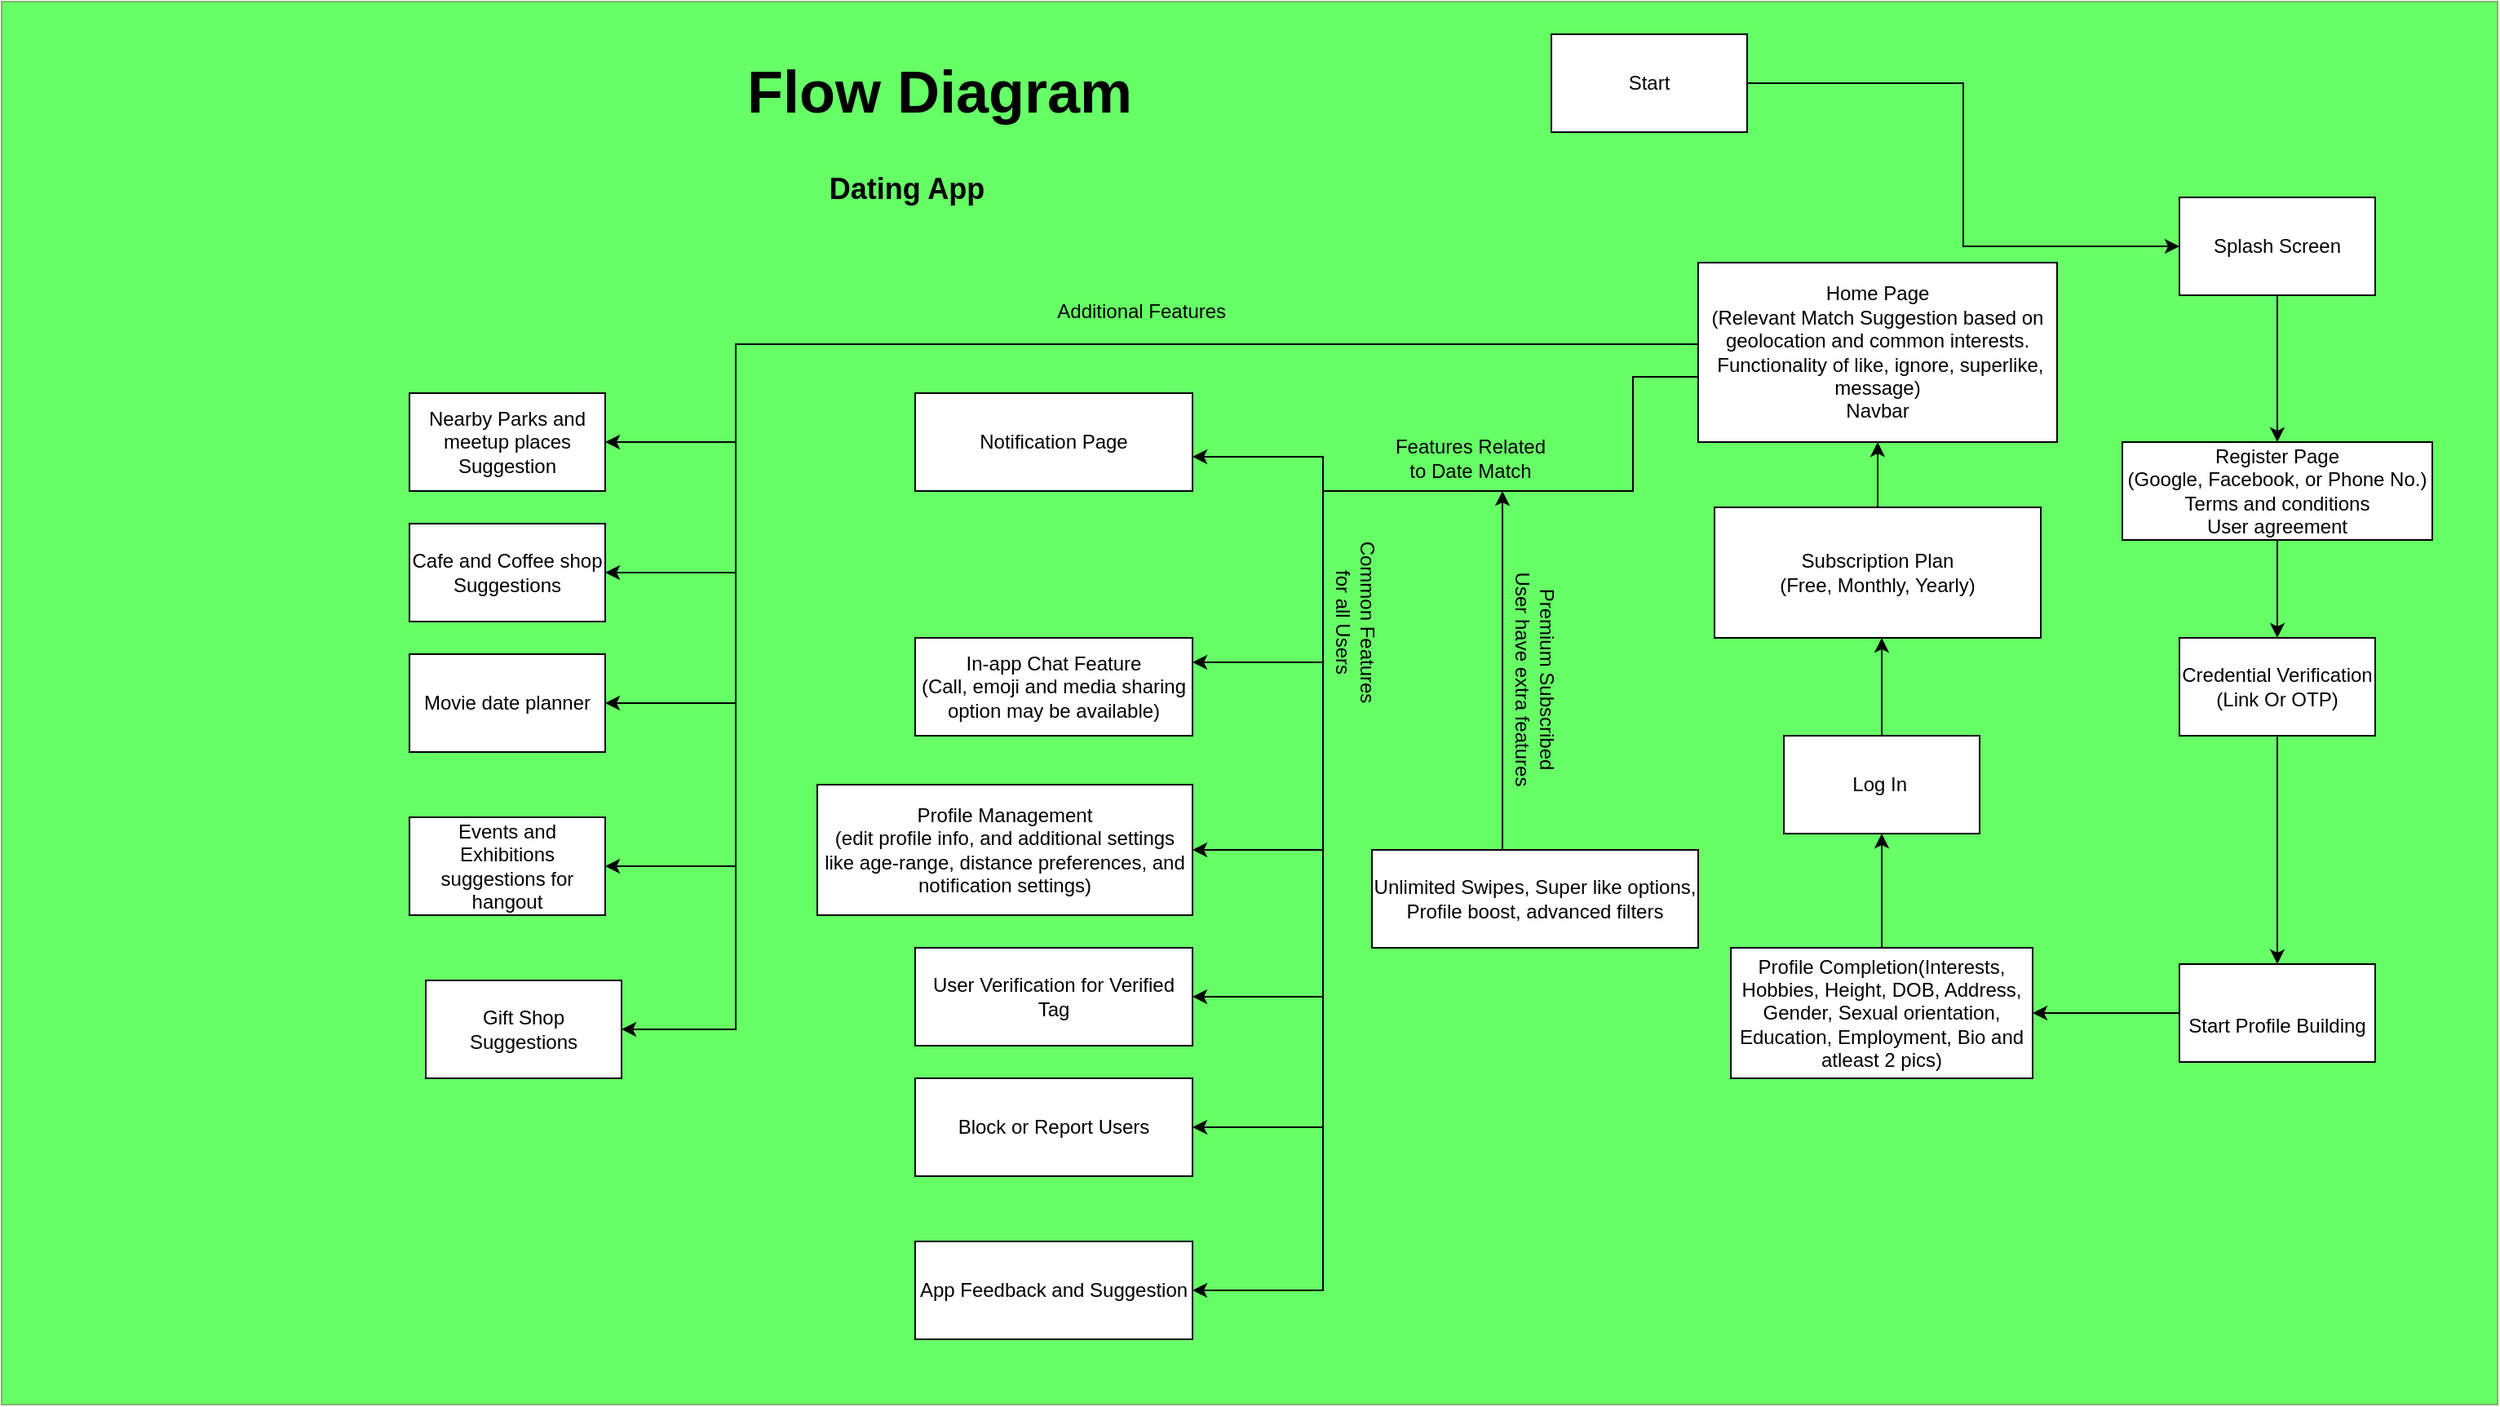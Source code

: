 <mxfile version="21.8.0" type="github">
  <diagram name="Page-1" id="BLZSPbXHsELEbJxqz3aO">
    <mxGraphModel dx="1615" dy="1547" grid="1" gridSize="10" guides="1" tooltips="1" connect="1" arrows="1" fold="1" page="1" pageScale="1" pageWidth="850" pageHeight="1100" math="0" shadow="0">
      <root>
        <mxCell id="0" />
        <mxCell id="1" parent="0" />
        <mxCell id="KiJMvBSkoC7OM5GyaeAz-13" value="" style="rounded=0;whiteSpace=wrap;html=1;fillColor=#66FF66;strokeColor=#82b366;" vertex="1" parent="1">
          <mxGeometry x="-760" y="-170" width="1530" height="860" as="geometry" />
        </mxCell>
        <mxCell id="Rfw0DFfrwncY8KSP29dk-5" style="edgeStyle=orthogonalEdgeStyle;rounded=0;orthogonalLoop=1;jettySize=auto;html=1;entryX=0;entryY=0.5;entryDx=0;entryDy=0;" parent="1" source="Rfw0DFfrwncY8KSP29dk-1" target="Rfw0DFfrwncY8KSP29dk-4" edge="1">
          <mxGeometry relative="1" as="geometry" />
        </mxCell>
        <mxCell id="Rfw0DFfrwncY8KSP29dk-1" value="Start" style="rounded=0;whiteSpace=wrap;html=1;" parent="1" vertex="1">
          <mxGeometry x="190" y="-150" width="120" height="60" as="geometry" />
        </mxCell>
        <mxCell id="Rfw0DFfrwncY8KSP29dk-2" value="&lt;b&gt;&lt;font style=&quot;font-size: 36px;&quot;&gt;Flow Diagram&lt;/font&gt;&lt;/b&gt;" style="text;html=1;strokeColor=none;fillColor=none;align=center;verticalAlign=middle;whiteSpace=wrap;rounded=0;" parent="1" vertex="1">
          <mxGeometry x="-340" y="-160" width="310" height="90" as="geometry" />
        </mxCell>
        <mxCell id="Rfw0DFfrwncY8KSP29dk-7" style="edgeStyle=orthogonalEdgeStyle;rounded=0;orthogonalLoop=1;jettySize=auto;html=1;entryX=0.5;entryY=0;entryDx=0;entryDy=0;" parent="1" source="Rfw0DFfrwncY8KSP29dk-4" target="Rfw0DFfrwncY8KSP29dk-6" edge="1">
          <mxGeometry relative="1" as="geometry" />
        </mxCell>
        <mxCell id="Rfw0DFfrwncY8KSP29dk-4" value="Splash Screen" style="rounded=0;whiteSpace=wrap;html=1;" parent="1" vertex="1">
          <mxGeometry x="575" y="-50" width="120" height="60" as="geometry" />
        </mxCell>
        <mxCell id="Rfw0DFfrwncY8KSP29dk-33" style="edgeStyle=orthogonalEdgeStyle;rounded=0;orthogonalLoop=1;jettySize=auto;html=1;entryX=0.5;entryY=0;entryDx=0;entryDy=0;" parent="1" source="Rfw0DFfrwncY8KSP29dk-6" target="Rfw0DFfrwncY8KSP29dk-9" edge="1">
          <mxGeometry relative="1" as="geometry" />
        </mxCell>
        <mxCell id="Rfw0DFfrwncY8KSP29dk-6" value="Register Page&lt;br&gt;(Google, Facebook, or Phone No.)&lt;br&gt;Terms and conditions&lt;br&gt;User agreement" style="rounded=0;whiteSpace=wrap;html=1;" parent="1" vertex="1">
          <mxGeometry x="540" y="100" width="190" height="60" as="geometry" />
        </mxCell>
        <mxCell id="Rfw0DFfrwncY8KSP29dk-12" style="edgeStyle=orthogonalEdgeStyle;rounded=0;orthogonalLoop=1;jettySize=auto;html=1;entryX=0.5;entryY=0;entryDx=0;entryDy=0;" parent="1" source="Rfw0DFfrwncY8KSP29dk-9" target="Rfw0DFfrwncY8KSP29dk-10" edge="1">
          <mxGeometry relative="1" as="geometry" />
        </mxCell>
        <mxCell id="Rfw0DFfrwncY8KSP29dk-9" value="Credential Verification&lt;br&gt;(Link Or OTP)" style="rounded=0;whiteSpace=wrap;html=1;" parent="1" vertex="1">
          <mxGeometry x="575" y="220" width="120" height="60" as="geometry" />
        </mxCell>
        <mxCell id="Rfw0DFfrwncY8KSP29dk-15" style="edgeStyle=orthogonalEdgeStyle;rounded=0;orthogonalLoop=1;jettySize=auto;html=1;entryX=1;entryY=0.5;entryDx=0;entryDy=0;" parent="1" source="Rfw0DFfrwncY8KSP29dk-10" target="Rfw0DFfrwncY8KSP29dk-14" edge="1">
          <mxGeometry relative="1" as="geometry" />
        </mxCell>
        <mxCell id="Rfw0DFfrwncY8KSP29dk-10" value="&lt;br&gt;Start Profile Building" style="rounded=0;whiteSpace=wrap;html=1;" parent="1" vertex="1">
          <mxGeometry x="575" y="420" width="120" height="60" as="geometry" />
        </mxCell>
        <mxCell id="Rfw0DFfrwncY8KSP29dk-11" value="&lt;b&gt;&lt;font style=&quot;font-size: 18px;&quot;&gt;Dating App&lt;/font&gt;&lt;/b&gt;" style="text;html=1;strokeColor=none;fillColor=none;align=center;verticalAlign=middle;whiteSpace=wrap;rounded=0;" parent="1" vertex="1">
          <mxGeometry x="-360" y="-70" width="310" height="30" as="geometry" />
        </mxCell>
        <mxCell id="Rfw0DFfrwncY8KSP29dk-18" style="edgeStyle=orthogonalEdgeStyle;rounded=0;orthogonalLoop=1;jettySize=auto;html=1;entryX=0.5;entryY=1;entryDx=0;entryDy=0;" parent="1" source="Rfw0DFfrwncY8KSP29dk-14" target="Rfw0DFfrwncY8KSP29dk-16" edge="1">
          <mxGeometry relative="1" as="geometry" />
        </mxCell>
        <mxCell id="Rfw0DFfrwncY8KSP29dk-14" value="Profile Completion(Interests, Hobbies, Height, DOB, Address, Gender, Sexual orientation, Education, Employment, Bio and atleast 2 pics)" style="rounded=0;whiteSpace=wrap;html=1;" parent="1" vertex="1">
          <mxGeometry x="300" y="410" width="185" height="80" as="geometry" />
        </mxCell>
        <mxCell id="Rfw0DFfrwncY8KSP29dk-19" style="edgeStyle=orthogonalEdgeStyle;rounded=0;orthogonalLoop=1;jettySize=auto;html=1;" parent="1" source="Rfw0DFfrwncY8KSP29dk-16" edge="1">
          <mxGeometry relative="1" as="geometry">
            <mxPoint x="392.5" y="220" as="targetPoint" />
          </mxGeometry>
        </mxCell>
        <mxCell id="Rfw0DFfrwncY8KSP29dk-16" value="Log In&amp;nbsp;" style="rounded=0;whiteSpace=wrap;html=1;" parent="1" vertex="1">
          <mxGeometry x="332.5" y="280" width="120" height="60" as="geometry" />
        </mxCell>
        <mxCell id="Rfw0DFfrwncY8KSP29dk-24" style="edgeStyle=orthogonalEdgeStyle;rounded=0;orthogonalLoop=1;jettySize=auto;html=1;entryX=1;entryY=0.25;entryDx=0;entryDy=0;" parent="1" source="Rfw0DFfrwncY8KSP29dk-20" target="Rfw0DFfrwncY8KSP29dk-23" edge="1">
          <mxGeometry relative="1" as="geometry">
            <Array as="points">
              <mxPoint x="240" y="60" />
              <mxPoint x="240" y="130" />
              <mxPoint x="50" y="130" />
              <mxPoint x="50" y="235" />
            </Array>
          </mxGeometry>
        </mxCell>
        <mxCell id="Rfw0DFfrwncY8KSP29dk-26" style="edgeStyle=orthogonalEdgeStyle;rounded=0;orthogonalLoop=1;jettySize=auto;html=1;entryX=1;entryY=0.5;entryDx=0;entryDy=0;" parent="1" source="Rfw0DFfrwncY8KSP29dk-20" target="Rfw0DFfrwncY8KSP29dk-25" edge="1">
          <mxGeometry relative="1" as="geometry">
            <Array as="points">
              <mxPoint x="240" y="60" />
              <mxPoint x="240" y="130" />
              <mxPoint x="50" y="130" />
              <mxPoint x="50" y="350" />
            </Array>
          </mxGeometry>
        </mxCell>
        <mxCell id="Rfw0DFfrwncY8KSP29dk-38" style="edgeStyle=orthogonalEdgeStyle;rounded=0;orthogonalLoop=1;jettySize=auto;html=1;entryX=1;entryY=0.5;entryDx=0;entryDy=0;" parent="1" source="Rfw0DFfrwncY8KSP29dk-20" target="Rfw0DFfrwncY8KSP29dk-37" edge="1">
          <mxGeometry relative="1" as="geometry">
            <mxPoint x="40" y="430" as="targetPoint" />
            <Array as="points">
              <mxPoint x="240" y="60" />
              <mxPoint x="240" y="130" />
              <mxPoint x="50" y="130" />
              <mxPoint x="50" y="620" />
            </Array>
          </mxGeometry>
        </mxCell>
        <mxCell id="KiJMvBSkoC7OM5GyaeAz-2" style="edgeStyle=orthogonalEdgeStyle;rounded=0;orthogonalLoop=1;jettySize=auto;html=1;exitX=0;exitY=0.25;exitDx=0;exitDy=0;" edge="1" parent="1" source="Rfw0DFfrwncY8KSP29dk-20" target="KiJMvBSkoC7OM5GyaeAz-11">
          <mxGeometry relative="1" as="geometry">
            <mxPoint x="-310" y="420" as="targetPoint" />
            <Array as="points">
              <mxPoint x="-310" y="40" />
              <mxPoint x="-310" y="460" />
            </Array>
          </mxGeometry>
        </mxCell>
        <mxCell id="Rfw0DFfrwncY8KSP29dk-20" value="Home Page&lt;br&gt;(Relevant Match Suggestion based on geolocation and common interests.&lt;br&gt;&amp;nbsp;Functionality of like, ignore, superlike, message)&lt;br&gt;Navbar" style="rounded=0;whiteSpace=wrap;html=1;" parent="1" vertex="1">
          <mxGeometry x="280" y="-10" width="220" height="110" as="geometry" />
        </mxCell>
        <mxCell id="Rfw0DFfrwncY8KSP29dk-21" value="Notification Page" style="rounded=0;whiteSpace=wrap;html=1;" parent="1" vertex="1">
          <mxGeometry x="-200" y="70" width="170" height="60" as="geometry" />
        </mxCell>
        <mxCell id="Rfw0DFfrwncY8KSP29dk-22" style="edgeStyle=orthogonalEdgeStyle;rounded=0;orthogonalLoop=1;jettySize=auto;html=1;entryX=1;entryY=0.65;entryDx=0;entryDy=0;entryPerimeter=0;" parent="1" source="Rfw0DFfrwncY8KSP29dk-20" target="Rfw0DFfrwncY8KSP29dk-21" edge="1">
          <mxGeometry relative="1" as="geometry">
            <Array as="points">
              <mxPoint x="240" y="60" />
              <mxPoint x="240" y="130" />
              <mxPoint x="50" y="130" />
              <mxPoint x="50" y="109" />
            </Array>
          </mxGeometry>
        </mxCell>
        <mxCell id="Rfw0DFfrwncY8KSP29dk-23" value="In-app Chat Feature&lt;br&gt;(Call, emoji and media sharing option may be available)" style="rounded=0;whiteSpace=wrap;html=1;" parent="1" vertex="1">
          <mxGeometry x="-200" y="220" width="170" height="60" as="geometry" />
        </mxCell>
        <mxCell id="Rfw0DFfrwncY8KSP29dk-25" value="Profile Management&lt;br&gt;(edit profile info, and additional settings like age-range, distance preferences, and notification settings)" style="rounded=0;whiteSpace=wrap;html=1;" parent="1" vertex="1">
          <mxGeometry x="-260" y="310" width="230" height="80" as="geometry" />
        </mxCell>
        <mxCell id="Rfw0DFfrwncY8KSP29dk-31" style="edgeStyle=orthogonalEdgeStyle;rounded=0;orthogonalLoop=1;jettySize=auto;html=1;" parent="1" source="Rfw0DFfrwncY8KSP29dk-30" edge="1">
          <mxGeometry relative="1" as="geometry">
            <mxPoint x="160" y="130" as="targetPoint" />
            <Array as="points">
              <mxPoint x="160" y="310" />
              <mxPoint x="160" y="310" />
            </Array>
          </mxGeometry>
        </mxCell>
        <mxCell id="Rfw0DFfrwncY8KSP29dk-30" value="Unlimited Swipes, Super like options, Profile boost, advanced filters" style="rounded=0;whiteSpace=wrap;html=1;" parent="1" vertex="1">
          <mxGeometry x="80" y="350" width="200" height="60" as="geometry" />
        </mxCell>
        <mxCell id="Rfw0DFfrwncY8KSP29dk-32" value="Premium Subscribed &lt;br&gt;User have extra features" style="text;html=1;align=center;verticalAlign=middle;resizable=0;points=[];autosize=1;strokeColor=none;fillColor=none;rotation=90;" parent="1" vertex="1">
          <mxGeometry x="105" y="225" width="150" height="40" as="geometry" />
        </mxCell>
        <mxCell id="Rfw0DFfrwncY8KSP29dk-35" style="edgeStyle=orthogonalEdgeStyle;rounded=0;orthogonalLoop=1;jettySize=auto;html=1;entryX=0.5;entryY=1;entryDx=0;entryDy=0;" parent="1" source="Rfw0DFfrwncY8KSP29dk-34" target="Rfw0DFfrwncY8KSP29dk-20" edge="1">
          <mxGeometry relative="1" as="geometry" />
        </mxCell>
        <mxCell id="Rfw0DFfrwncY8KSP29dk-34" value="Subscription Plan&lt;br&gt;(Free, Monthly, Yearly)" style="rounded=0;whiteSpace=wrap;html=1;" parent="1" vertex="1">
          <mxGeometry x="290" y="140" width="200" height="80" as="geometry" />
        </mxCell>
        <mxCell id="Rfw0DFfrwncY8KSP29dk-36" value="Common Features &lt;br&gt;for all Users" style="text;html=1;align=center;verticalAlign=middle;resizable=0;points=[];autosize=1;strokeColor=none;fillColor=none;rotation=90;" parent="1" vertex="1">
          <mxGeometry x="10" y="190" width="120" height="40" as="geometry" />
        </mxCell>
        <mxCell id="Rfw0DFfrwncY8KSP29dk-37" value="App Feedback and Suggestion" style="rounded=0;whiteSpace=wrap;html=1;" parent="1" vertex="1">
          <mxGeometry x="-200" y="590" width="170" height="60" as="geometry" />
        </mxCell>
        <mxCell id="Rfw0DFfrwncY8KSP29dk-39" value="" style="endArrow=classic;html=1;rounded=0;entryX=1;entryY=0.5;entryDx=0;entryDy=0;" parent="1" target="Rfw0DFfrwncY8KSP29dk-40" edge="1">
          <mxGeometry width="50" height="50" relative="1" as="geometry">
            <mxPoint x="50" y="440" as="sourcePoint" />
            <mxPoint x="-90" y="440" as="targetPoint" />
          </mxGeometry>
        </mxCell>
        <mxCell id="Rfw0DFfrwncY8KSP29dk-40" value="User Verification for Verified Tag" style="rounded=0;whiteSpace=wrap;html=1;" parent="1" vertex="1">
          <mxGeometry x="-200" y="410" width="170" height="60" as="geometry" />
        </mxCell>
        <mxCell id="Rfw0DFfrwncY8KSP29dk-41" value="" style="endArrow=classic;html=1;rounded=0;entryX=1;entryY=0.5;entryDx=0;entryDy=0;" parent="1" target="Rfw0DFfrwncY8KSP29dk-42" edge="1">
          <mxGeometry width="50" height="50" relative="1" as="geometry">
            <mxPoint x="50" y="520" as="sourcePoint" />
            <mxPoint x="-90" y="520" as="targetPoint" />
          </mxGeometry>
        </mxCell>
        <mxCell id="Rfw0DFfrwncY8KSP29dk-42" value="Block or Report Users" style="rounded=0;whiteSpace=wrap;html=1;" parent="1" vertex="1">
          <mxGeometry x="-200" y="490" width="170" height="60" as="geometry" />
        </mxCell>
        <mxCell id="KiJMvBSkoC7OM5GyaeAz-1" value="Features Related &lt;br&gt;to Date Match" style="text;html=1;align=center;verticalAlign=middle;resizable=0;points=[];autosize=1;strokeColor=none;fillColor=none;" vertex="1" parent="1">
          <mxGeometry x="80" y="90" width="120" height="40" as="geometry" />
        </mxCell>
        <mxCell id="KiJMvBSkoC7OM5GyaeAz-3" value="" style="endArrow=classic;html=1;rounded=0;" edge="1" parent="1">
          <mxGeometry width="50" height="50" relative="1" as="geometry">
            <mxPoint x="-310" y="100" as="sourcePoint" />
            <mxPoint x="-390" y="100" as="targetPoint" />
          </mxGeometry>
        </mxCell>
        <mxCell id="KiJMvBSkoC7OM5GyaeAz-4" value="Nearby Parks and meetup places Suggestion" style="rounded=0;whiteSpace=wrap;html=1;" vertex="1" parent="1">
          <mxGeometry x="-510" y="70" width="120" height="60" as="geometry" />
        </mxCell>
        <mxCell id="KiJMvBSkoC7OM5GyaeAz-5" value="" style="endArrow=classic;html=1;rounded=0;" edge="1" parent="1">
          <mxGeometry width="50" height="50" relative="1" as="geometry">
            <mxPoint x="-310" y="180" as="sourcePoint" />
            <mxPoint x="-390" y="180" as="targetPoint" />
          </mxGeometry>
        </mxCell>
        <mxCell id="KiJMvBSkoC7OM5GyaeAz-6" value="Cafe and Coffee shop Suggestions" style="rounded=0;whiteSpace=wrap;html=1;" vertex="1" parent="1">
          <mxGeometry x="-510" y="150" width="120" height="60" as="geometry" />
        </mxCell>
        <mxCell id="KiJMvBSkoC7OM5GyaeAz-7" value="" style="endArrow=classic;html=1;rounded=0;" edge="1" parent="1">
          <mxGeometry width="50" height="50" relative="1" as="geometry">
            <mxPoint x="-310" y="260" as="sourcePoint" />
            <mxPoint x="-390" y="260" as="targetPoint" />
          </mxGeometry>
        </mxCell>
        <mxCell id="KiJMvBSkoC7OM5GyaeAz-8" value="Movie date planner" style="rounded=0;whiteSpace=wrap;html=1;" vertex="1" parent="1">
          <mxGeometry x="-510" y="230" width="120" height="60" as="geometry" />
        </mxCell>
        <mxCell id="KiJMvBSkoC7OM5GyaeAz-9" value="" style="endArrow=classic;html=1;rounded=0;" edge="1" parent="1">
          <mxGeometry width="50" height="50" relative="1" as="geometry">
            <mxPoint x="-310" y="360" as="sourcePoint" />
            <mxPoint x="-390" y="360" as="targetPoint" />
          </mxGeometry>
        </mxCell>
        <mxCell id="KiJMvBSkoC7OM5GyaeAz-10" value="Events and Exhibitions suggestions for hangout" style="rounded=0;whiteSpace=wrap;html=1;" vertex="1" parent="1">
          <mxGeometry x="-510" y="330" width="120" height="60" as="geometry" />
        </mxCell>
        <mxCell id="KiJMvBSkoC7OM5GyaeAz-11" value="Gift Shop Suggestions" style="rounded=0;whiteSpace=wrap;html=1;" vertex="1" parent="1">
          <mxGeometry x="-500" y="430" width="120" height="60" as="geometry" />
        </mxCell>
        <mxCell id="KiJMvBSkoC7OM5GyaeAz-14" value="Additional Features&amp;nbsp;" style="text;html=1;align=center;verticalAlign=middle;resizable=0;points=[];autosize=1;strokeColor=none;fillColor=none;" vertex="1" parent="1">
          <mxGeometry x="-125" y="5" width="130" height="30" as="geometry" />
        </mxCell>
      </root>
    </mxGraphModel>
  </diagram>
</mxfile>
